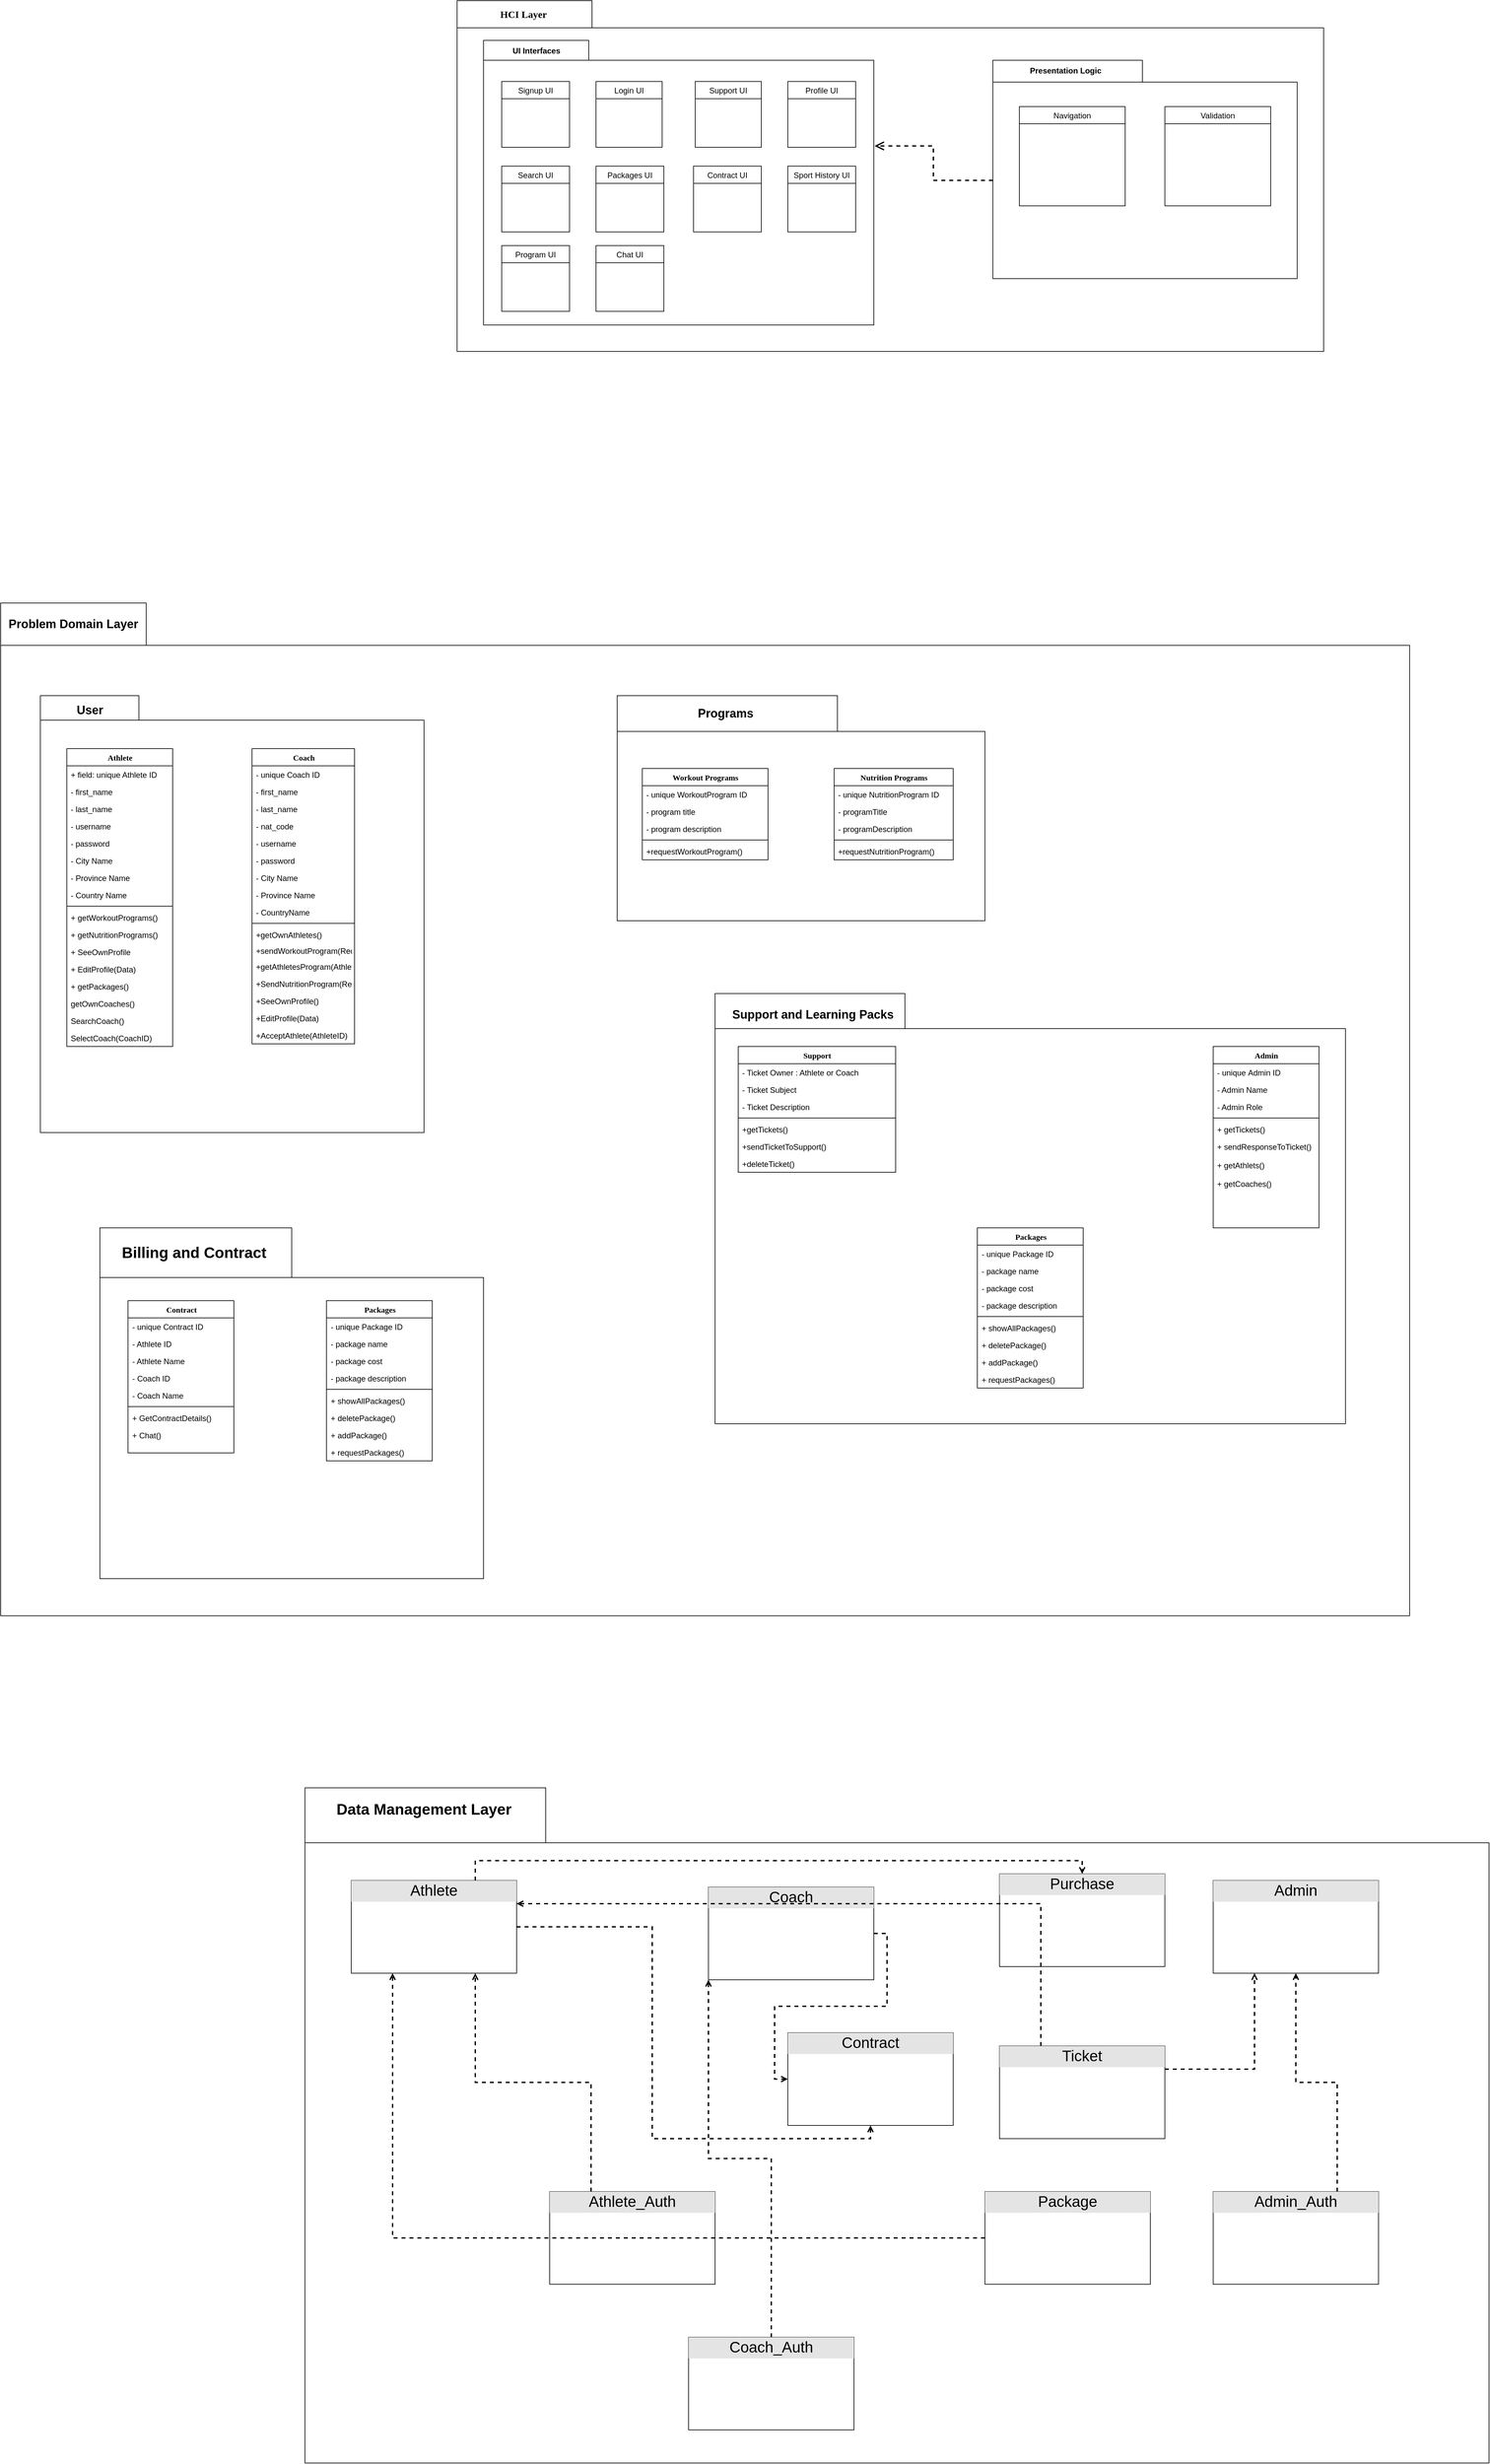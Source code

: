 <mxfile version="12.5.8" type="github">
  <diagram name="Page-1" id="b5b7bab2-c9e2-2cf4-8b2a-24fd1a2a6d21">
    <mxGraphModel dx="2076" dy="2265" grid="1" gridSize="10" guides="1" tooltips="1" connect="1" arrows="1" fold="1" page="1" pageScale="1" pageWidth="827" pageHeight="1169" background="#ffffff" math="0" shadow="0">
      <root>
        <mxCell id="0"/>
        <mxCell id="1" parent="0"/>
        <mxCell id="tYp6Sg9qTfao6b7lQUXx-10" value="" style="group" parent="1" vertex="1" connectable="0">
          <mxGeometry x="760" y="-250" width="590" height="430" as="geometry"/>
        </mxCell>
        <mxCell id="tYp6Sg9qTfao6b7lQUXx-4" value="" style="shape=folder;fontStyle=1;spacingTop=10;tabWidth=159;tabHeight=30;tabPosition=left;html=1;" parent="tYp6Sg9qTfao6b7lQUXx-10" vertex="1">
          <mxGeometry width="590" height="430" as="geometry"/>
        </mxCell>
        <mxCell id="tYp6Sg9qTfao6b7lQUXx-9" value="UI Interfaces" style="text;align=center;fontStyle=1;verticalAlign=middle;spacingLeft=3;spacingRight=3;strokeColor=none;rotatable=0;points=[[0,0.5],[1,0.5]];portConstraint=eastwest;" parent="tYp6Sg9qTfao6b7lQUXx-10" vertex="1">
          <mxGeometry width="160" height="30" as="geometry"/>
        </mxCell>
        <mxCell id="tYp6Sg9qTfao6b7lQUXx-32" value="Signup UI" style="swimlane;fontStyle=0;childLayout=stackLayout;horizontal=1;startSize=26;fillColor=none;horizontalStack=0;resizeParent=1;resizeParentMax=0;resizeLast=0;collapsible=1;marginBottom=0;" parent="tYp6Sg9qTfao6b7lQUXx-10" vertex="1">
          <mxGeometry x="27.44" y="62.121" width="102.56" height="99.394" as="geometry">
            <mxRectangle x="20" y="50" width="90" height="26" as="alternateBounds"/>
          </mxGeometry>
        </mxCell>
        <mxCell id="tYp6Sg9qTfao6b7lQUXx-38" value="Login UI" style="swimlane;fontStyle=0;childLayout=stackLayout;horizontal=1;startSize=26;fillColor=none;horizontalStack=0;resizeParent=1;resizeParentMax=0;resizeLast=0;collapsible=1;marginBottom=0;" parent="tYp6Sg9qTfao6b7lQUXx-10" vertex="1">
          <mxGeometry x="170" y="62.121" width="100" height="99.394" as="geometry">
            <mxRectangle x="20" y="50" width="90" height="26" as="alternateBounds"/>
          </mxGeometry>
        </mxCell>
        <mxCell id="tYp6Sg9qTfao6b7lQUXx-39" value="Profile UI" style="swimlane;fontStyle=0;childLayout=stackLayout;horizontal=1;startSize=26;fillColor=none;horizontalStack=0;resizeParent=1;resizeParentMax=0;resizeLast=0;collapsible=1;marginBottom=0;" parent="tYp6Sg9qTfao6b7lQUXx-10" vertex="1">
          <mxGeometry x="460" y="62.121" width="102.56" height="99.394" as="geometry">
            <mxRectangle x="20" y="50" width="90" height="26" as="alternateBounds"/>
          </mxGeometry>
        </mxCell>
        <mxCell id="tYp6Sg9qTfao6b7lQUXx-40" value="Support UI" style="swimlane;fontStyle=0;childLayout=stackLayout;horizontal=1;startSize=26;fillColor=none;horizontalStack=0;resizeParent=1;resizeParentMax=0;resizeLast=0;collapsible=1;marginBottom=0;" parent="tYp6Sg9qTfao6b7lQUXx-10" vertex="1">
          <mxGeometry x="320" y="62.121" width="100" height="99.394" as="geometry">
            <mxRectangle x="20" y="50" width="90" height="26" as="alternateBounds"/>
          </mxGeometry>
        </mxCell>
        <mxCell id="tYp6Sg9qTfao6b7lQUXx-42" value="Search UI" style="swimlane;fontStyle=0;childLayout=stackLayout;horizontal=1;startSize=26;fillColor=none;horizontalStack=0;resizeParent=1;resizeParentMax=0;resizeLast=0;collapsible=1;marginBottom=0;" parent="tYp6Sg9qTfao6b7lQUXx-10" vertex="1">
          <mxGeometry x="27.44" y="190.002" width="102.56" height="99.394" as="geometry">
            <mxRectangle x="20" y="50" width="90" height="26" as="alternateBounds"/>
          </mxGeometry>
        </mxCell>
        <mxCell id="tYp6Sg9qTfao6b7lQUXx-43" value="Packages UI" style="swimlane;fontStyle=0;childLayout=stackLayout;horizontal=1;startSize=26;fillColor=none;horizontalStack=0;resizeParent=1;resizeParentMax=0;resizeLast=0;collapsible=1;marginBottom=0;" parent="tYp6Sg9qTfao6b7lQUXx-10" vertex="1">
          <mxGeometry x="170" y="190.002" width="102.56" height="99.394" as="geometry">
            <mxRectangle x="20" y="50" width="90" height="26" as="alternateBounds"/>
          </mxGeometry>
        </mxCell>
        <mxCell id="tYp6Sg9qTfao6b7lQUXx-50" value="Contract UI" style="swimlane;fontStyle=0;childLayout=stackLayout;horizontal=1;startSize=26;fillColor=none;horizontalStack=0;resizeParent=1;resizeParentMax=0;resizeLast=0;collapsible=1;marginBottom=0;" parent="tYp6Sg9qTfao6b7lQUXx-10" vertex="1">
          <mxGeometry x="317.44" y="190.002" width="102.56" height="99.394" as="geometry">
            <mxRectangle x="20" y="50" width="90" height="26" as="alternateBounds"/>
          </mxGeometry>
        </mxCell>
        <mxCell id="tYp6Sg9qTfao6b7lQUXx-52" value="Sport History UI" style="swimlane;fontStyle=0;childLayout=stackLayout;horizontal=1;startSize=26;fillColor=none;horizontalStack=0;resizeParent=1;resizeParentMax=0;resizeLast=0;collapsible=1;marginBottom=0;" parent="tYp6Sg9qTfao6b7lQUXx-10" vertex="1">
          <mxGeometry x="460" y="190.002" width="102.56" height="99.394" as="geometry">
            <mxRectangle x="20" y="50" width="90" height="26" as="alternateBounds"/>
          </mxGeometry>
        </mxCell>
        <mxCell id="LJv96EUOWv_tqTswNUqL-1" value="Program UI" style="swimlane;fontStyle=0;childLayout=stackLayout;horizontal=1;startSize=26;fillColor=none;horizontalStack=0;resizeParent=1;resizeParentMax=0;resizeLast=0;collapsible=1;marginBottom=0;" vertex="1" parent="tYp6Sg9qTfao6b7lQUXx-10">
          <mxGeometry x="27.44" y="310.002" width="102.56" height="99.394" as="geometry">
            <mxRectangle x="20" y="50" width="90" height="26" as="alternateBounds"/>
          </mxGeometry>
        </mxCell>
        <mxCell id="LJv96EUOWv_tqTswNUqL-2" value="Chat UI" style="swimlane;fontStyle=0;childLayout=stackLayout;horizontal=1;startSize=26;fillColor=none;horizontalStack=0;resizeParent=1;resizeParentMax=0;resizeLast=0;collapsible=1;marginBottom=0;" vertex="1" parent="tYp6Sg9qTfao6b7lQUXx-10">
          <mxGeometry x="170.0" y="310.002" width="102.56" height="99.394" as="geometry">
            <mxRectangle x="20" y="50" width="90" height="26" as="alternateBounds"/>
          </mxGeometry>
        </mxCell>
        <mxCell id="tYp6Sg9qTfao6b7lQUXx-46" value="" style="group" parent="1" vertex="1" connectable="0">
          <mxGeometry x="1530" y="-220" width="460" height="330" as="geometry"/>
        </mxCell>
        <mxCell id="tYp6Sg9qTfao6b7lQUXx-5" value="" style="shape=folder;fontStyle=1;spacingTop=10;tabWidth=226;tabHeight=33;tabPosition=left;html=1;" parent="tYp6Sg9qTfao6b7lQUXx-46" vertex="1">
          <mxGeometry width="460.0" height="330" as="geometry"/>
        </mxCell>
        <mxCell id="tYp6Sg9qTfao6b7lQUXx-45" value="Presentation Logic" style="text;align=center;fontStyle=1;verticalAlign=middle;spacingLeft=3;spacingRight=3;strokeColor=none;rotatable=0;points=[[0,0.5],[1,0.5]];portConstraint=eastwest;" parent="tYp6Sg9qTfao6b7lQUXx-46" vertex="1">
          <mxGeometry width="220" height="30" as="geometry"/>
        </mxCell>
        <mxCell id="tYp6Sg9qTfao6b7lQUXx-53" value="Navigation" style="swimlane;fontStyle=0;childLayout=stackLayout;horizontal=1;startSize=26;fillColor=none;horizontalStack=0;resizeParent=1;resizeParentMax=0;resizeLast=0;collapsible=1;marginBottom=0;" parent="tYp6Sg9qTfao6b7lQUXx-46" vertex="1">
          <mxGeometry x="40" y="70" width="160" height="150" as="geometry">
            <mxRectangle x="20" y="50" width="90" height="26" as="alternateBounds"/>
          </mxGeometry>
        </mxCell>
        <mxCell id="tYp6Sg9qTfao6b7lQUXx-54" value="Validation" style="swimlane;fontStyle=0;childLayout=stackLayout;horizontal=1;startSize=26;fillColor=none;horizontalStack=0;resizeParent=1;resizeParentMax=0;resizeLast=0;collapsible=1;marginBottom=0;" parent="tYp6Sg9qTfao6b7lQUXx-46" vertex="1">
          <mxGeometry x="260" y="70" width="160" height="150" as="geometry">
            <mxRectangle x="20" y="50" width="90" height="26" as="alternateBounds"/>
          </mxGeometry>
        </mxCell>
        <mxCell id="tYp6Sg9qTfao6b7lQUXx-49" style="edgeStyle=orthogonalEdgeStyle;rounded=0;orthogonalLoop=1;jettySize=auto;html=1;exitX=0;exitY=0;exitDx=0;exitDy=181.5;exitPerimeter=0;entryX=1.002;entryY=0.371;entryDx=0;entryDy=0;entryPerimeter=0;dashed=1;endArrow=open;endFill=0;endSize=10;strokeWidth=2;" parent="1" source="tYp6Sg9qTfao6b7lQUXx-5" target="tYp6Sg9qTfao6b7lQUXx-4" edge="1">
          <mxGeometry relative="1" as="geometry"/>
        </mxCell>
        <mxCell id="tYp6Sg9qTfao6b7lQUXx-55" value="" style="shape=folder;fontStyle=1;spacingTop=10;tabWidth=220;tabHeight=64;tabPosition=left;html=1;rounded=0;shadow=0;comic=0;labelBackgroundColor=none;strokeWidth=1;fillColor=none;fontFamily=Verdana;fontSize=10;align=center;" parent="1" vertex="1">
          <mxGeometry x="30" y="600" width="2130" height="1530" as="geometry"/>
        </mxCell>
        <mxCell id="tYp6Sg9qTfao6b7lQUXx-57" value="Problem Domain Layer" style="text;align=center;fontStyle=1;verticalAlign=middle;spacingLeft=3;spacingRight=3;strokeColor=none;rotatable=0;points=[[0,0.5],[1,0.5]];portConstraint=eastwest;fontSize=18;" parent="1" vertex="1">
          <mxGeometry x="30" y="600" width="220" height="60" as="geometry"/>
        </mxCell>
        <mxCell id="6e0c8c40b5770093-72" value="" style="shape=folder;fontStyle=1;spacingTop=10;tabWidth=204;tabHeight=41;tabPosition=left;html=1;rounded=0;shadow=0;comic=0;labelBackgroundColor=none;strokeWidth=1;fillColor=none;fontFamily=Verdana;fontSize=10;align=center;" parent="1" vertex="1">
          <mxGeometry x="720" y="-310" width="1310" height="530" as="geometry"/>
        </mxCell>
        <mxCell id="6e0c8c40b5770093-73" value="&lt;b&gt;&lt;font style=&quot;font-size: 15px&quot;&gt;HCI Layer&lt;/font&gt;&lt;/b&gt;" style="text;html=1;align=center;verticalAlign=top;spacingTop=-4;fontSize=10;fontFamily=Verdana" parent="1" vertex="1">
          <mxGeometry x="720" y="-300.667" width="200" height="28.0" as="geometry"/>
        </mxCell>
        <mxCell id="LJv96EUOWv_tqTswNUqL-40" value="" style="shape=folder;fontStyle=1;spacingTop=10;tabWidth=149;tabHeight=37;tabPosition=left;html=1;fontSize=18;" vertex="1" parent="1">
          <mxGeometry x="90" y="740" width="580" height="660" as="geometry"/>
        </mxCell>
        <mxCell id="LJv96EUOWv_tqTswNUqL-41" value="User" style="text;align=center;fontStyle=1;verticalAlign=middle;spacingLeft=3;spacingRight=3;strokeColor=none;rotatable=0;points=[[0,0.5],[1,0.5]];portConstraint=eastwest;fontSize=18;" vertex="1" parent="1">
          <mxGeometry x="90" y="740" width="150" height="40" as="geometry"/>
        </mxCell>
        <mxCell id="LJv96EUOWv_tqTswNUqL-42" value="Athlete" style="swimlane;html=1;fontStyle=1;align=center;verticalAlign=top;childLayout=stackLayout;horizontal=1;startSize=26;horizontalStack=0;resizeParent=1;resizeLast=0;collapsible=1;marginBottom=0;swimlaneFillColor=#ffffff;rounded=0;shadow=0;comic=0;labelBackgroundColor=none;strokeWidth=1;fillColor=none;fontFamily=Verdana;fontSize=12" vertex="1" parent="1">
          <mxGeometry x="130" y="820" width="160" height="450" as="geometry"/>
        </mxCell>
        <mxCell id="LJv96EUOWv_tqTswNUqL-43" value="+ field: unique Athlete ID" style="text;html=1;strokeColor=none;fillColor=none;align=left;verticalAlign=top;spacingLeft=4;spacingRight=4;whiteSpace=wrap;overflow=hidden;rotatable=0;points=[[0,0.5],[1,0.5]];portConstraint=eastwest;" vertex="1" parent="LJv96EUOWv_tqTswNUqL-42">
          <mxGeometry y="26" width="160" height="26" as="geometry"/>
        </mxCell>
        <mxCell id="LJv96EUOWv_tqTswNUqL-44" value="- first_name" style="text;html=1;strokeColor=none;fillColor=none;align=left;verticalAlign=top;spacingLeft=4;spacingRight=4;whiteSpace=wrap;overflow=hidden;rotatable=0;points=[[0,0.5],[1,0.5]];portConstraint=eastwest;" vertex="1" parent="LJv96EUOWv_tqTswNUqL-42">
          <mxGeometry y="52" width="160" height="26" as="geometry"/>
        </mxCell>
        <mxCell id="LJv96EUOWv_tqTswNUqL-45" value="- last_name" style="text;html=1;strokeColor=none;fillColor=none;align=left;verticalAlign=top;spacingLeft=4;spacingRight=4;whiteSpace=wrap;overflow=hidden;rotatable=0;points=[[0,0.5],[1,0.5]];portConstraint=eastwest;" vertex="1" parent="LJv96EUOWv_tqTswNUqL-42">
          <mxGeometry y="78" width="160" height="26" as="geometry"/>
        </mxCell>
        <mxCell id="LJv96EUOWv_tqTswNUqL-46" value="- username" style="text;html=1;strokeColor=none;fillColor=none;align=left;verticalAlign=top;spacingLeft=4;spacingRight=4;whiteSpace=wrap;overflow=hidden;rotatable=0;points=[[0,0.5],[1,0.5]];portConstraint=eastwest;" vertex="1" parent="LJv96EUOWv_tqTswNUqL-42">
          <mxGeometry y="104" width="160" height="26" as="geometry"/>
        </mxCell>
        <mxCell id="LJv96EUOWv_tqTswNUqL-47" value="- password" style="text;html=1;strokeColor=none;fillColor=none;align=left;verticalAlign=top;spacingLeft=4;spacingRight=4;whiteSpace=wrap;overflow=hidden;rotatable=0;points=[[0,0.5],[1,0.5]];portConstraint=eastwest;" vertex="1" parent="LJv96EUOWv_tqTswNUqL-42">
          <mxGeometry y="130" width="160" height="26" as="geometry"/>
        </mxCell>
        <mxCell id="LJv96EUOWv_tqTswNUqL-48" value="- City Name" style="text;html=1;strokeColor=none;fillColor=none;align=left;verticalAlign=top;spacingLeft=4;spacingRight=4;whiteSpace=wrap;overflow=hidden;rotatable=0;points=[[0,0.5],[1,0.5]];portConstraint=eastwest;" vertex="1" parent="LJv96EUOWv_tqTswNUqL-42">
          <mxGeometry y="156" width="160" height="26" as="geometry"/>
        </mxCell>
        <mxCell id="LJv96EUOWv_tqTswNUqL-49" value="- Province Name" style="text;html=1;strokeColor=none;fillColor=none;align=left;verticalAlign=top;spacingLeft=4;spacingRight=4;whiteSpace=wrap;overflow=hidden;rotatable=0;points=[[0,0.5],[1,0.5]];portConstraint=eastwest;" vertex="1" parent="LJv96EUOWv_tqTswNUqL-42">
          <mxGeometry y="182" width="160" height="26" as="geometry"/>
        </mxCell>
        <mxCell id="LJv96EUOWv_tqTswNUqL-50" value="- Country Name" style="text;html=1;strokeColor=none;fillColor=none;align=left;verticalAlign=top;spacingLeft=4;spacingRight=4;whiteSpace=wrap;overflow=hidden;rotatable=0;points=[[0,0.5],[1,0.5]];portConstraint=eastwest;" vertex="1" parent="LJv96EUOWv_tqTswNUqL-42">
          <mxGeometry y="208" width="160" height="26" as="geometry"/>
        </mxCell>
        <mxCell id="LJv96EUOWv_tqTswNUqL-51" value="" style="line;html=1;strokeWidth=1;fillColor=none;align=left;verticalAlign=middle;spacingTop=-1;spacingLeft=3;spacingRight=3;rotatable=0;labelPosition=right;points=[];portConstraint=eastwest;" vertex="1" parent="LJv96EUOWv_tqTswNUqL-42">
          <mxGeometry y="234" width="160" height="8" as="geometry"/>
        </mxCell>
        <mxCell id="LJv96EUOWv_tqTswNUqL-52" value="+ getWorkoutPrograms()" style="text;html=1;strokeColor=none;fillColor=none;align=left;verticalAlign=top;spacingLeft=4;spacingRight=4;whiteSpace=wrap;overflow=hidden;rotatable=0;points=[[0,0.5],[1,0.5]];portConstraint=eastwest;" vertex="1" parent="LJv96EUOWv_tqTswNUqL-42">
          <mxGeometry y="242" width="160" height="26" as="geometry"/>
        </mxCell>
        <mxCell id="LJv96EUOWv_tqTswNUqL-53" value="+ getNutritionPrograms()" style="text;html=1;strokeColor=none;fillColor=none;align=left;verticalAlign=top;spacingLeft=4;spacingRight=4;whiteSpace=wrap;overflow=hidden;rotatable=0;points=[[0,0.5],[1,0.5]];portConstraint=eastwest;" vertex="1" parent="LJv96EUOWv_tqTswNUqL-42">
          <mxGeometry y="268" width="160" height="26" as="geometry"/>
        </mxCell>
        <mxCell id="LJv96EUOWv_tqTswNUqL-54" value="+ SeeOwnProfile" style="text;html=1;strokeColor=none;fillColor=none;align=left;verticalAlign=top;spacingLeft=4;spacingRight=4;whiteSpace=wrap;overflow=hidden;rotatable=0;points=[[0,0.5],[1,0.5]];portConstraint=eastwest;" vertex="1" parent="LJv96EUOWv_tqTswNUqL-42">
          <mxGeometry y="294" width="160" height="26" as="geometry"/>
        </mxCell>
        <mxCell id="LJv96EUOWv_tqTswNUqL-55" value="+ EditProfile(Data)" style="text;html=1;strokeColor=none;fillColor=none;align=left;verticalAlign=top;spacingLeft=4;spacingRight=4;whiteSpace=wrap;overflow=hidden;rotatable=0;points=[[0,0.5],[1,0.5]];portConstraint=eastwest;" vertex="1" parent="LJv96EUOWv_tqTswNUqL-42">
          <mxGeometry y="320" width="160" height="26" as="geometry"/>
        </mxCell>
        <mxCell id="LJv96EUOWv_tqTswNUqL-56" value="+ getPackages()" style="text;html=1;strokeColor=none;fillColor=none;align=left;verticalAlign=top;spacingLeft=4;spacingRight=4;whiteSpace=wrap;overflow=hidden;rotatable=0;points=[[0,0.5],[1,0.5]];portConstraint=eastwest;" vertex="1" parent="LJv96EUOWv_tqTswNUqL-42">
          <mxGeometry y="346" width="160" height="26" as="geometry"/>
        </mxCell>
        <mxCell id="LJv96EUOWv_tqTswNUqL-57" value="getOwnCoaches()" style="text;html=1;strokeColor=none;fillColor=none;align=left;verticalAlign=top;spacingLeft=4;spacingRight=4;whiteSpace=wrap;overflow=hidden;rotatable=0;points=[[0,0.5],[1,0.5]];portConstraint=eastwest;" vertex="1" parent="LJv96EUOWv_tqTswNUqL-42">
          <mxGeometry y="372" width="160" height="26" as="geometry"/>
        </mxCell>
        <mxCell id="LJv96EUOWv_tqTswNUqL-58" value="SearchCoach()" style="text;html=1;strokeColor=none;fillColor=none;align=left;verticalAlign=top;spacingLeft=4;spacingRight=4;whiteSpace=wrap;overflow=hidden;rotatable=0;points=[[0,0.5],[1,0.5]];portConstraint=eastwest;" vertex="1" parent="LJv96EUOWv_tqTswNUqL-42">
          <mxGeometry y="398" width="160" height="26" as="geometry"/>
        </mxCell>
        <mxCell id="LJv96EUOWv_tqTswNUqL-59" value="SelectCoach(CoachID)" style="text;html=1;strokeColor=none;fillColor=none;align=left;verticalAlign=top;spacingLeft=4;spacingRight=4;whiteSpace=wrap;overflow=hidden;rotatable=0;points=[[0,0.5],[1,0.5]];portConstraint=eastwest;" vertex="1" parent="LJv96EUOWv_tqTswNUqL-42">
          <mxGeometry y="424" width="160" height="26" as="geometry"/>
        </mxCell>
        <mxCell id="LJv96EUOWv_tqTswNUqL-60" value="Coach" style="swimlane;html=1;fontStyle=1;align=center;verticalAlign=top;childLayout=stackLayout;horizontal=1;startSize=26;horizontalStack=0;resizeParent=1;resizeLast=0;collapsible=1;marginBottom=0;swimlaneFillColor=#ffffff;rounded=0;shadow=0;comic=0;labelBackgroundColor=none;strokeWidth=1;fillColor=none;fontFamily=Verdana;fontSize=12" vertex="1" parent="1">
          <mxGeometry x="410" y="820" width="155" height="446" as="geometry"/>
        </mxCell>
        <mxCell id="LJv96EUOWv_tqTswNUqL-61" value="- unique Coach ID" style="text;html=1;strokeColor=none;fillColor=none;align=left;verticalAlign=top;spacingLeft=4;spacingRight=4;whiteSpace=wrap;overflow=hidden;rotatable=0;points=[[0,0.5],[1,0.5]];portConstraint=eastwest;" vertex="1" parent="LJv96EUOWv_tqTswNUqL-60">
          <mxGeometry y="26" width="155" height="26" as="geometry"/>
        </mxCell>
        <mxCell id="LJv96EUOWv_tqTswNUqL-62" value="- first_name" style="text;html=1;strokeColor=none;fillColor=none;align=left;verticalAlign=top;spacingLeft=4;spacingRight=4;whiteSpace=wrap;overflow=hidden;rotatable=0;points=[[0,0.5],[1,0.5]];portConstraint=eastwest;" vertex="1" parent="LJv96EUOWv_tqTswNUqL-60">
          <mxGeometry y="52" width="155" height="26" as="geometry"/>
        </mxCell>
        <mxCell id="LJv96EUOWv_tqTswNUqL-63" value="- last_name" style="text;html=1;strokeColor=none;fillColor=none;align=left;verticalAlign=top;spacingLeft=4;spacingRight=4;whiteSpace=wrap;overflow=hidden;rotatable=0;points=[[0,0.5],[1,0.5]];portConstraint=eastwest;" vertex="1" parent="LJv96EUOWv_tqTswNUqL-60">
          <mxGeometry y="78" width="155" height="26" as="geometry"/>
        </mxCell>
        <mxCell id="LJv96EUOWv_tqTswNUqL-64" value="- nat_code" style="text;html=1;strokeColor=none;fillColor=none;align=left;verticalAlign=top;spacingLeft=4;spacingRight=4;whiteSpace=wrap;overflow=hidden;rotatable=0;points=[[0,0.5],[1,0.5]];portConstraint=eastwest;" vertex="1" parent="LJv96EUOWv_tqTswNUqL-60">
          <mxGeometry y="104" width="155" height="26" as="geometry"/>
        </mxCell>
        <mxCell id="LJv96EUOWv_tqTswNUqL-65" value="- username" style="text;html=1;strokeColor=none;fillColor=none;align=left;verticalAlign=top;spacingLeft=4;spacingRight=4;whiteSpace=wrap;overflow=hidden;rotatable=0;points=[[0,0.5],[1,0.5]];portConstraint=eastwest;" vertex="1" parent="LJv96EUOWv_tqTswNUqL-60">
          <mxGeometry y="130" width="155" height="26" as="geometry"/>
        </mxCell>
        <mxCell id="LJv96EUOWv_tqTswNUqL-66" value="- password" style="text;html=1;strokeColor=none;fillColor=none;align=left;verticalAlign=top;spacingLeft=4;spacingRight=4;whiteSpace=wrap;overflow=hidden;rotatable=0;points=[[0,0.5],[1,0.5]];portConstraint=eastwest;" vertex="1" parent="LJv96EUOWv_tqTswNUqL-60">
          <mxGeometry y="156" width="155" height="26" as="geometry"/>
        </mxCell>
        <mxCell id="LJv96EUOWv_tqTswNUqL-67" value="- City Name" style="text;html=1;strokeColor=none;fillColor=none;align=left;verticalAlign=top;spacingLeft=4;spacingRight=4;whiteSpace=wrap;overflow=hidden;rotatable=0;points=[[0,0.5],[1,0.5]];portConstraint=eastwest;" vertex="1" parent="LJv96EUOWv_tqTswNUqL-60">
          <mxGeometry y="182" width="155" height="26" as="geometry"/>
        </mxCell>
        <mxCell id="LJv96EUOWv_tqTswNUqL-68" value="- Province Name" style="text;html=1;strokeColor=none;fillColor=none;align=left;verticalAlign=top;spacingLeft=4;spacingRight=4;whiteSpace=wrap;overflow=hidden;rotatable=0;points=[[0,0.5],[1,0.5]];portConstraint=eastwest;" vertex="1" parent="LJv96EUOWv_tqTswNUqL-60">
          <mxGeometry y="208" width="155" height="26" as="geometry"/>
        </mxCell>
        <mxCell id="LJv96EUOWv_tqTswNUqL-69" value="- CountryName" style="text;html=1;strokeColor=none;fillColor=none;align=left;verticalAlign=top;spacingLeft=4;spacingRight=4;whiteSpace=wrap;overflow=hidden;rotatable=0;points=[[0,0.5],[1,0.5]];portConstraint=eastwest;" vertex="1" parent="LJv96EUOWv_tqTswNUqL-60">
          <mxGeometry y="234" width="155" height="26" as="geometry"/>
        </mxCell>
        <mxCell id="LJv96EUOWv_tqTswNUqL-70" value="" style="line;html=1;strokeWidth=1;fillColor=none;align=left;verticalAlign=middle;spacingTop=-1;spacingLeft=3;spacingRight=3;rotatable=0;labelPosition=right;points=[];portConstraint=eastwest;" vertex="1" parent="LJv96EUOWv_tqTswNUqL-60">
          <mxGeometry y="260" width="155" height="8" as="geometry"/>
        </mxCell>
        <mxCell id="LJv96EUOWv_tqTswNUqL-71" value="+getOwnAthletes()" style="text;html=1;strokeColor=none;fillColor=none;align=left;verticalAlign=top;spacingLeft=4;spacingRight=4;whiteSpace=wrap;overflow=hidden;rotatable=0;points=[[0,0.5],[1,0.5]];portConstraint=eastwest;" vertex="1" parent="LJv96EUOWv_tqTswNUqL-60">
          <mxGeometry y="268" width="155" height="24" as="geometry"/>
        </mxCell>
        <mxCell id="LJv96EUOWv_tqTswNUqL-72" value="+sendWorkoutProgram(RequestID)" style="text;html=1;strokeColor=none;fillColor=none;align=left;verticalAlign=top;spacingLeft=4;spacingRight=4;whiteSpace=wrap;overflow=hidden;rotatable=0;points=[[0,0.5],[1,0.5]];portConstraint=eastwest;" vertex="1" parent="LJv96EUOWv_tqTswNUqL-60">
          <mxGeometry y="292" width="155" height="24" as="geometry"/>
        </mxCell>
        <mxCell id="LJv96EUOWv_tqTswNUqL-73" value="+getAthletesProgram(AthleteID)" style="text;html=1;strokeColor=none;fillColor=none;align=left;verticalAlign=top;spacingLeft=4;spacingRight=4;whiteSpace=wrap;overflow=hidden;rotatable=0;points=[[0,0.5],[1,0.5]];portConstraint=eastwest;" vertex="1" parent="LJv96EUOWv_tqTswNUqL-60">
          <mxGeometry y="316" width="155" height="26" as="geometry"/>
        </mxCell>
        <mxCell id="LJv96EUOWv_tqTswNUqL-74" value="+SendNutritionProgram(RequestID)" style="text;html=1;strokeColor=none;fillColor=none;align=left;verticalAlign=top;spacingLeft=4;spacingRight=4;whiteSpace=wrap;overflow=hidden;rotatable=0;points=[[0,0.5],[1,0.5]];portConstraint=eastwest;" vertex="1" parent="LJv96EUOWv_tqTswNUqL-60">
          <mxGeometry y="342" width="155" height="26" as="geometry"/>
        </mxCell>
        <mxCell id="LJv96EUOWv_tqTswNUqL-75" value="+SeeOwnProfile()" style="text;html=1;strokeColor=none;fillColor=none;align=left;verticalAlign=top;spacingLeft=4;spacingRight=4;whiteSpace=wrap;overflow=hidden;rotatable=0;points=[[0,0.5],[1,0.5]];portConstraint=eastwest;" vertex="1" parent="LJv96EUOWv_tqTswNUqL-60">
          <mxGeometry y="368" width="155" height="26" as="geometry"/>
        </mxCell>
        <mxCell id="LJv96EUOWv_tqTswNUqL-76" value="+EditProfile(Data)" style="text;html=1;strokeColor=none;fillColor=none;align=left;verticalAlign=top;spacingLeft=4;spacingRight=4;whiteSpace=wrap;overflow=hidden;rotatable=0;points=[[0,0.5],[1,0.5]];portConstraint=eastwest;" vertex="1" parent="LJv96EUOWv_tqTswNUqL-60">
          <mxGeometry y="394" width="155" height="26" as="geometry"/>
        </mxCell>
        <mxCell id="LJv96EUOWv_tqTswNUqL-77" value="+AcceptAthlete(AthleteID)" style="text;html=1;strokeColor=none;fillColor=none;align=left;verticalAlign=top;spacingLeft=4;spacingRight=4;whiteSpace=wrap;overflow=hidden;rotatable=0;points=[[0,0.5],[1,0.5]];portConstraint=eastwest;" vertex="1" parent="LJv96EUOWv_tqTswNUqL-60">
          <mxGeometry y="420" width="155" height="26" as="geometry"/>
        </mxCell>
        <mxCell id="LJv96EUOWv_tqTswNUqL-78" value="" style="shape=folder;fontStyle=1;spacingTop=10;tabWidth=333;tabHeight=54;tabPosition=left;html=1;fontSize=18;" vertex="1" parent="1">
          <mxGeometry x="962" y="740" width="556" height="340" as="geometry"/>
        </mxCell>
        <mxCell id="LJv96EUOWv_tqTswNUqL-79" value="Programs" style="text;align=center;fontStyle=1;verticalAlign=middle;spacingLeft=3;spacingRight=3;strokeColor=none;rotatable=0;points=[[0,0.5],[1,0.5]];portConstraint=eastwest;fontSize=18;" vertex="1" parent="1">
          <mxGeometry x="962" y="740" width="328" height="50" as="geometry"/>
        </mxCell>
        <mxCell id="LJv96EUOWv_tqTswNUqL-80" value="Workout Programs" style="swimlane;html=1;fontStyle=1;align=center;verticalAlign=top;childLayout=stackLayout;horizontal=1;startSize=26;horizontalStack=0;resizeParent=1;resizeLast=0;collapsible=1;marginBottom=0;swimlaneFillColor=#ffffff;rounded=0;shadow=0;comic=0;labelBackgroundColor=none;strokeWidth=1;fillColor=none;fontFamily=Verdana;fontSize=12" vertex="1" parent="1">
          <mxGeometry x="1000" y="850" width="190" height="138" as="geometry"/>
        </mxCell>
        <mxCell id="LJv96EUOWv_tqTswNUqL-81" value="- unique&amp;nbsp;WorkoutProgram ID" style="text;html=1;strokeColor=none;fillColor=none;align=left;verticalAlign=top;spacingLeft=4;spacingRight=4;whiteSpace=wrap;overflow=hidden;rotatable=0;points=[[0,0.5],[1,0.5]];portConstraint=eastwest;" vertex="1" parent="LJv96EUOWv_tqTswNUqL-80">
          <mxGeometry y="26" width="190" height="26" as="geometry"/>
        </mxCell>
        <mxCell id="LJv96EUOWv_tqTswNUqL-82" value="- program title" style="text;html=1;strokeColor=none;fillColor=none;align=left;verticalAlign=top;spacingLeft=4;spacingRight=4;whiteSpace=wrap;overflow=hidden;rotatable=0;points=[[0,0.5],[1,0.5]];portConstraint=eastwest;" vertex="1" parent="LJv96EUOWv_tqTswNUqL-80">
          <mxGeometry y="52" width="190" height="26" as="geometry"/>
        </mxCell>
        <mxCell id="LJv96EUOWv_tqTswNUqL-83" value="- program description" style="text;html=1;strokeColor=none;fillColor=none;align=left;verticalAlign=top;spacingLeft=4;spacingRight=4;whiteSpace=wrap;overflow=hidden;rotatable=0;points=[[0,0.5],[1,0.5]];portConstraint=eastwest;" vertex="1" parent="LJv96EUOWv_tqTswNUqL-80">
          <mxGeometry y="78" width="190" height="26" as="geometry"/>
        </mxCell>
        <mxCell id="LJv96EUOWv_tqTswNUqL-84" value="" style="line;html=1;strokeWidth=1;fillColor=none;align=left;verticalAlign=middle;spacingTop=-1;spacingLeft=3;spacingRight=3;rotatable=0;labelPosition=right;points=[];portConstraint=eastwest;" vertex="1" parent="LJv96EUOWv_tqTswNUqL-80">
          <mxGeometry y="104" width="190" height="8" as="geometry"/>
        </mxCell>
        <mxCell id="LJv96EUOWv_tqTswNUqL-85" value="+requestWorkoutProgram()" style="text;html=1;strokeColor=none;fillColor=none;align=left;verticalAlign=top;spacingLeft=4;spacingRight=4;whiteSpace=wrap;overflow=hidden;rotatable=0;points=[[0,0.5],[1,0.5]];portConstraint=eastwest;" vertex="1" parent="LJv96EUOWv_tqTswNUqL-80">
          <mxGeometry y="112" width="190" height="26" as="geometry"/>
        </mxCell>
        <mxCell id="LJv96EUOWv_tqTswNUqL-86" value="Nutrition Programs" style="swimlane;html=1;fontStyle=1;align=center;verticalAlign=top;childLayout=stackLayout;horizontal=1;startSize=26;horizontalStack=0;resizeParent=1;resizeLast=0;collapsible=1;marginBottom=0;swimlaneFillColor=#ffffff;rounded=0;shadow=0;comic=0;labelBackgroundColor=none;strokeWidth=1;fillColor=none;fontFamily=Verdana;fontSize=12" vertex="1" parent="1">
          <mxGeometry x="1290" y="850" width="180" height="138" as="geometry"/>
        </mxCell>
        <mxCell id="LJv96EUOWv_tqTswNUqL-87" value="- unique NutritionProgram ID" style="text;html=1;strokeColor=none;fillColor=none;align=left;verticalAlign=top;spacingLeft=4;spacingRight=4;whiteSpace=wrap;overflow=hidden;rotatable=0;points=[[0,0.5],[1,0.5]];portConstraint=eastwest;" vertex="1" parent="LJv96EUOWv_tqTswNUqL-86">
          <mxGeometry y="26" width="180" height="26" as="geometry"/>
        </mxCell>
        <mxCell id="LJv96EUOWv_tqTswNUqL-88" value="- programTitle" style="text;html=1;strokeColor=none;fillColor=none;align=left;verticalAlign=top;spacingLeft=4;spacingRight=4;whiteSpace=wrap;overflow=hidden;rotatable=0;points=[[0,0.5],[1,0.5]];portConstraint=eastwest;" vertex="1" parent="LJv96EUOWv_tqTswNUqL-86">
          <mxGeometry y="52" width="180" height="26" as="geometry"/>
        </mxCell>
        <mxCell id="LJv96EUOWv_tqTswNUqL-89" value="- programDescription" style="text;html=1;strokeColor=none;fillColor=none;align=left;verticalAlign=top;spacingLeft=4;spacingRight=4;whiteSpace=wrap;overflow=hidden;rotatable=0;points=[[0,0.5],[1,0.5]];portConstraint=eastwest;" vertex="1" parent="LJv96EUOWv_tqTswNUqL-86">
          <mxGeometry y="78" width="180" height="26" as="geometry"/>
        </mxCell>
        <mxCell id="LJv96EUOWv_tqTswNUqL-90" value="" style="line;html=1;strokeWidth=1;fillColor=none;align=left;verticalAlign=middle;spacingTop=-1;spacingLeft=3;spacingRight=3;rotatable=0;labelPosition=right;points=[];portConstraint=eastwest;" vertex="1" parent="LJv96EUOWv_tqTswNUqL-86">
          <mxGeometry y="104" width="180" height="8" as="geometry"/>
        </mxCell>
        <mxCell id="LJv96EUOWv_tqTswNUqL-91" value="+requestNutritionProgram()" style="text;html=1;strokeColor=none;fillColor=none;align=left;verticalAlign=top;spacingLeft=4;spacingRight=4;whiteSpace=wrap;overflow=hidden;rotatable=0;points=[[0,0.5],[1,0.5]];portConstraint=eastwest;" vertex="1" parent="LJv96EUOWv_tqTswNUqL-86">
          <mxGeometry y="112" width="180" height="26" as="geometry"/>
        </mxCell>
        <mxCell id="LJv96EUOWv_tqTswNUqL-92" value="" style="shape=folder;fontStyle=1;spacingTop=10;tabWidth=287;tabHeight=53;tabPosition=left;html=1;fontSize=18;" vertex="1" parent="1">
          <mxGeometry x="1110" y="1190" width="953" height="650" as="geometry"/>
        </mxCell>
        <mxCell id="LJv96EUOWv_tqTswNUqL-93" value="Support and Learning Packs" style="text;align=center;fontStyle=1;verticalAlign=middle;spacingLeft=3;spacingRight=3;strokeColor=none;rotatable=0;points=[[0,0.5],[1,0.5]];portConstraint=eastwest;fontSize=18;" vertex="1" parent="1">
          <mxGeometry x="1133" y="1200" width="250" height="40" as="geometry"/>
        </mxCell>
        <mxCell id="LJv96EUOWv_tqTswNUqL-94" value="Support" style="swimlane;html=1;fontStyle=1;align=center;verticalAlign=top;childLayout=stackLayout;horizontal=1;startSize=26;horizontalStack=0;resizeParent=1;resizeLast=0;collapsible=1;marginBottom=0;swimlaneFillColor=#ffffff;rounded=0;shadow=0;comic=0;labelBackgroundColor=none;strokeWidth=1;fillColor=none;fontFamily=Verdana;fontSize=12" vertex="1" parent="1">
          <mxGeometry x="1145" y="1270" width="238" height="190" as="geometry"/>
        </mxCell>
        <mxCell id="LJv96EUOWv_tqTswNUqL-95" value="- Ticket Owner : Athlete or Coach" style="text;html=1;strokeColor=none;fillColor=none;align=left;verticalAlign=top;spacingLeft=4;spacingRight=4;whiteSpace=wrap;overflow=hidden;rotatable=0;points=[[0,0.5],[1,0.5]];portConstraint=eastwest;" vertex="1" parent="LJv96EUOWv_tqTswNUqL-94">
          <mxGeometry y="26" width="238" height="26" as="geometry"/>
        </mxCell>
        <mxCell id="LJv96EUOWv_tqTswNUqL-96" value="- Ticket Subject" style="text;html=1;strokeColor=none;fillColor=none;align=left;verticalAlign=top;spacingLeft=4;spacingRight=4;whiteSpace=wrap;overflow=hidden;rotatable=0;points=[[0,0.5],[1,0.5]];portConstraint=eastwest;" vertex="1" parent="LJv96EUOWv_tqTswNUqL-94">
          <mxGeometry y="52" width="238" height="26" as="geometry"/>
        </mxCell>
        <mxCell id="LJv96EUOWv_tqTswNUqL-97" value="- Ticket Description" style="text;html=1;strokeColor=none;fillColor=none;align=left;verticalAlign=top;spacingLeft=4;spacingRight=4;whiteSpace=wrap;overflow=hidden;rotatable=0;points=[[0,0.5],[1,0.5]];portConstraint=eastwest;" vertex="1" parent="LJv96EUOWv_tqTswNUqL-94">
          <mxGeometry y="78" width="238" height="26" as="geometry"/>
        </mxCell>
        <mxCell id="LJv96EUOWv_tqTswNUqL-98" value="" style="line;html=1;strokeWidth=1;fillColor=none;align=left;verticalAlign=middle;spacingTop=-1;spacingLeft=3;spacingRight=3;rotatable=0;labelPosition=right;points=[];portConstraint=eastwest;" vertex="1" parent="LJv96EUOWv_tqTswNUqL-94">
          <mxGeometry y="104" width="238" height="8" as="geometry"/>
        </mxCell>
        <mxCell id="LJv96EUOWv_tqTswNUqL-99" value="+getTickets()" style="text;html=1;strokeColor=none;fillColor=none;align=left;verticalAlign=top;spacingLeft=4;spacingRight=4;whiteSpace=wrap;overflow=hidden;rotatable=0;points=[[0,0.5],[1,0.5]];portConstraint=eastwest;" vertex="1" parent="LJv96EUOWv_tqTswNUqL-94">
          <mxGeometry y="112" width="238" height="26" as="geometry"/>
        </mxCell>
        <mxCell id="LJv96EUOWv_tqTswNUqL-100" value="+sendTicketToSupport()" style="text;html=1;strokeColor=none;fillColor=none;align=left;verticalAlign=top;spacingLeft=4;spacingRight=4;whiteSpace=wrap;overflow=hidden;rotatable=0;points=[[0,0.5],[1,0.5]];portConstraint=eastwest;" vertex="1" parent="LJv96EUOWv_tqTswNUqL-94">
          <mxGeometry y="138" width="238" height="26" as="geometry"/>
        </mxCell>
        <mxCell id="LJv96EUOWv_tqTswNUqL-101" value="+deleteTicket()" style="text;html=1;strokeColor=none;fillColor=none;align=left;verticalAlign=top;spacingLeft=4;spacingRight=4;whiteSpace=wrap;overflow=hidden;rotatable=0;points=[[0,0.5],[1,0.5]];portConstraint=eastwest;" vertex="1" parent="LJv96EUOWv_tqTswNUqL-94">
          <mxGeometry y="164" width="238" height="26" as="geometry"/>
        </mxCell>
        <mxCell id="LJv96EUOWv_tqTswNUqL-102" value="Admin" style="swimlane;html=1;fontStyle=1;align=center;verticalAlign=top;childLayout=stackLayout;horizontal=1;startSize=26;horizontalStack=0;resizeParent=1;resizeLast=0;collapsible=1;marginBottom=0;swimlaneFillColor=#ffffff;rounded=0;shadow=0;comic=0;labelBackgroundColor=none;strokeWidth=1;fillColor=none;fontFamily=Verdana;fontSize=12" vertex="1" parent="1">
          <mxGeometry x="1863" y="1270" width="160" height="274" as="geometry"/>
        </mxCell>
        <mxCell id="LJv96EUOWv_tqTswNUqL-103" value="- unique&amp;nbsp;Admin ID" style="text;html=1;strokeColor=none;fillColor=none;align=left;verticalAlign=top;spacingLeft=4;spacingRight=4;whiteSpace=wrap;overflow=hidden;rotatable=0;points=[[0,0.5],[1,0.5]];portConstraint=eastwest;" vertex="1" parent="LJv96EUOWv_tqTswNUqL-102">
          <mxGeometry y="26" width="160" height="26" as="geometry"/>
        </mxCell>
        <mxCell id="LJv96EUOWv_tqTswNUqL-104" value="- Admin Name" style="text;html=1;strokeColor=none;fillColor=none;align=left;verticalAlign=top;spacingLeft=4;spacingRight=4;whiteSpace=wrap;overflow=hidden;rotatable=0;points=[[0,0.5],[1,0.5]];portConstraint=eastwest;" vertex="1" parent="LJv96EUOWv_tqTswNUqL-102">
          <mxGeometry y="52" width="160" height="26" as="geometry"/>
        </mxCell>
        <mxCell id="LJv96EUOWv_tqTswNUqL-105" value="- Admin Role" style="text;html=1;strokeColor=none;fillColor=none;align=left;verticalAlign=top;spacingLeft=4;spacingRight=4;whiteSpace=wrap;overflow=hidden;rotatable=0;points=[[0,0.5],[1,0.5]];portConstraint=eastwest;" vertex="1" parent="LJv96EUOWv_tqTswNUqL-102">
          <mxGeometry y="78" width="160" height="26" as="geometry"/>
        </mxCell>
        <mxCell id="LJv96EUOWv_tqTswNUqL-106" value="" style="line;html=1;strokeWidth=1;fillColor=none;align=left;verticalAlign=middle;spacingTop=-1;spacingLeft=3;spacingRight=3;rotatable=0;labelPosition=right;points=[];portConstraint=eastwest;" vertex="1" parent="LJv96EUOWv_tqTswNUqL-102">
          <mxGeometry y="104" width="160" height="8" as="geometry"/>
        </mxCell>
        <mxCell id="LJv96EUOWv_tqTswNUqL-107" value="+ getTickets()" style="text;html=1;strokeColor=none;fillColor=none;align=left;verticalAlign=top;spacingLeft=4;spacingRight=4;whiteSpace=wrap;overflow=hidden;rotatable=0;points=[[0,0.5],[1,0.5]];portConstraint=eastwest;" vertex="1" parent="LJv96EUOWv_tqTswNUqL-102">
          <mxGeometry y="112" width="160" height="26" as="geometry"/>
        </mxCell>
        <mxCell id="LJv96EUOWv_tqTswNUqL-108" value="+ sendResponseToTicket()" style="text;html=1;strokeColor=none;fillColor=none;align=left;verticalAlign=top;spacingLeft=4;spacingRight=4;whiteSpace=wrap;overflow=hidden;rotatable=0;points=[[0,0.5],[1,0.5]];portConstraint=eastwest;" vertex="1" parent="LJv96EUOWv_tqTswNUqL-102">
          <mxGeometry y="138" width="160" height="28" as="geometry"/>
        </mxCell>
        <mxCell id="LJv96EUOWv_tqTswNUqL-109" value="+ getAthlets()" style="text;html=1;strokeColor=none;fillColor=none;align=left;verticalAlign=top;spacingLeft=4;spacingRight=4;whiteSpace=wrap;overflow=hidden;rotatable=0;points=[[0,0.5],[1,0.5]];portConstraint=eastwest;" vertex="1" parent="LJv96EUOWv_tqTswNUqL-102">
          <mxGeometry y="166" width="160" height="28" as="geometry"/>
        </mxCell>
        <mxCell id="LJv96EUOWv_tqTswNUqL-110" value="+ getCoaches()" style="text;html=1;strokeColor=none;fillColor=none;align=left;verticalAlign=top;spacingLeft=4;spacingRight=4;whiteSpace=wrap;overflow=hidden;rotatable=0;points=[[0,0.5],[1,0.5]];portConstraint=eastwest;" vertex="1" parent="LJv96EUOWv_tqTswNUqL-102">
          <mxGeometry y="194" width="160" height="28" as="geometry"/>
        </mxCell>
        <mxCell id="LJv96EUOWv_tqTswNUqL-111" value="Packages" style="swimlane;html=1;fontStyle=1;align=center;verticalAlign=top;childLayout=stackLayout;horizontal=1;startSize=26;horizontalStack=0;resizeParent=1;resizeLast=0;collapsible=1;marginBottom=0;swimlaneFillColor=#ffffff;rounded=0;shadow=0;comic=0;labelBackgroundColor=none;strokeWidth=1;fillColor=none;fontFamily=Verdana;fontSize=12" vertex="1" parent="1">
          <mxGeometry x="1506.5" y="1544" width="160" height="242" as="geometry"/>
        </mxCell>
        <mxCell id="LJv96EUOWv_tqTswNUqL-112" value="- unique Package ID" style="text;html=1;strokeColor=none;fillColor=none;align=left;verticalAlign=top;spacingLeft=4;spacingRight=4;whiteSpace=wrap;overflow=hidden;rotatable=0;points=[[0,0.5],[1,0.5]];portConstraint=eastwest;" vertex="1" parent="LJv96EUOWv_tqTswNUqL-111">
          <mxGeometry y="26" width="160" height="26" as="geometry"/>
        </mxCell>
        <mxCell id="LJv96EUOWv_tqTswNUqL-113" value="- package name" style="text;html=1;strokeColor=none;fillColor=none;align=left;verticalAlign=top;spacingLeft=4;spacingRight=4;whiteSpace=wrap;overflow=hidden;rotatable=0;points=[[0,0.5],[1,0.5]];portConstraint=eastwest;" vertex="1" parent="LJv96EUOWv_tqTswNUqL-111">
          <mxGeometry y="52" width="160" height="26" as="geometry"/>
        </mxCell>
        <mxCell id="LJv96EUOWv_tqTswNUqL-114" value="- package cost" style="text;html=1;strokeColor=none;fillColor=none;align=left;verticalAlign=top;spacingLeft=4;spacingRight=4;whiteSpace=wrap;overflow=hidden;rotatable=0;points=[[0,0.5],[1,0.5]];portConstraint=eastwest;" vertex="1" parent="LJv96EUOWv_tqTswNUqL-111">
          <mxGeometry y="78" width="160" height="26" as="geometry"/>
        </mxCell>
        <mxCell id="LJv96EUOWv_tqTswNUqL-115" value="- package description" style="text;html=1;strokeColor=none;fillColor=none;align=left;verticalAlign=top;spacingLeft=4;spacingRight=4;whiteSpace=wrap;overflow=hidden;rotatable=0;points=[[0,0.5],[1,0.5]];portConstraint=eastwest;" vertex="1" parent="LJv96EUOWv_tqTswNUqL-111">
          <mxGeometry y="104" width="160" height="26" as="geometry"/>
        </mxCell>
        <mxCell id="LJv96EUOWv_tqTswNUqL-116" value="" style="line;html=1;strokeWidth=1;fillColor=none;align=left;verticalAlign=middle;spacingTop=-1;spacingLeft=3;spacingRight=3;rotatable=0;labelPosition=right;points=[];portConstraint=eastwest;" vertex="1" parent="LJv96EUOWv_tqTswNUqL-111">
          <mxGeometry y="130" width="160" height="8" as="geometry"/>
        </mxCell>
        <mxCell id="LJv96EUOWv_tqTswNUqL-117" value="+ showAllPackages()" style="text;html=1;strokeColor=none;fillColor=none;align=left;verticalAlign=top;spacingLeft=4;spacingRight=4;whiteSpace=wrap;overflow=hidden;rotatable=0;points=[[0,0.5],[1,0.5]];portConstraint=eastwest;" vertex="1" parent="LJv96EUOWv_tqTswNUqL-111">
          <mxGeometry y="138" width="160" height="26" as="geometry"/>
        </mxCell>
        <mxCell id="LJv96EUOWv_tqTswNUqL-118" value="+ deletePackage()" style="text;html=1;strokeColor=none;fillColor=none;align=left;verticalAlign=top;spacingLeft=4;spacingRight=4;whiteSpace=wrap;overflow=hidden;rotatable=0;points=[[0,0.5],[1,0.5]];portConstraint=eastwest;" vertex="1" parent="LJv96EUOWv_tqTswNUqL-111">
          <mxGeometry y="164" width="160" height="26" as="geometry"/>
        </mxCell>
        <mxCell id="LJv96EUOWv_tqTswNUqL-119" value="+ addPackage()" style="text;html=1;strokeColor=none;fillColor=none;align=left;verticalAlign=top;spacingLeft=4;spacingRight=4;whiteSpace=wrap;overflow=hidden;rotatable=0;points=[[0,0.5],[1,0.5]];portConstraint=eastwest;" vertex="1" parent="LJv96EUOWv_tqTswNUqL-111">
          <mxGeometry y="190" width="160" height="26" as="geometry"/>
        </mxCell>
        <mxCell id="LJv96EUOWv_tqTswNUqL-120" value="+ requestPackages()" style="text;html=1;strokeColor=none;fillColor=none;align=left;verticalAlign=top;spacingLeft=4;spacingRight=4;whiteSpace=wrap;overflow=hidden;rotatable=0;points=[[0,0.5],[1,0.5]];portConstraint=eastwest;" vertex="1" parent="LJv96EUOWv_tqTswNUqL-111">
          <mxGeometry y="216" width="160" height="26" as="geometry"/>
        </mxCell>
        <mxCell id="LJv96EUOWv_tqTswNUqL-131" value="" style="shape=folder;fontStyle=1;spacingTop=10;tabWidth=290;tabHeight=75;tabPosition=left;html=1;fontSize=18;" vertex="1" parent="1">
          <mxGeometry x="180" y="1544" width="580" height="530" as="geometry"/>
        </mxCell>
        <mxCell id="LJv96EUOWv_tqTswNUqL-121" value="Contract" style="swimlane;html=1;fontStyle=1;align=center;verticalAlign=top;childLayout=stackLayout;horizontal=1;startSize=26;horizontalStack=0;resizeParent=1;resizeLast=0;collapsible=1;marginBottom=0;swimlaneFillColor=#ffffff;rounded=0;shadow=0;comic=0;labelBackgroundColor=none;strokeWidth=1;fillColor=none;fontFamily=Verdana;fontSize=12" vertex="1" parent="1">
          <mxGeometry x="222.5" y="1654" width="160" height="230" as="geometry"/>
        </mxCell>
        <mxCell id="LJv96EUOWv_tqTswNUqL-122" value="- unique&amp;nbsp;Contract ID" style="text;html=1;strokeColor=none;fillColor=none;align=left;verticalAlign=top;spacingLeft=4;spacingRight=4;whiteSpace=wrap;overflow=hidden;rotatable=0;points=[[0,0.5],[1,0.5]];portConstraint=eastwest;" vertex="1" parent="LJv96EUOWv_tqTswNUqL-121">
          <mxGeometry y="26" width="160" height="26" as="geometry"/>
        </mxCell>
        <mxCell id="LJv96EUOWv_tqTswNUqL-123" value="- Athlete ID" style="text;html=1;strokeColor=none;fillColor=none;align=left;verticalAlign=top;spacingLeft=4;spacingRight=4;whiteSpace=wrap;overflow=hidden;rotatable=0;points=[[0,0.5],[1,0.5]];portConstraint=eastwest;" vertex="1" parent="LJv96EUOWv_tqTswNUqL-121">
          <mxGeometry y="52" width="160" height="26" as="geometry"/>
        </mxCell>
        <mxCell id="LJv96EUOWv_tqTswNUqL-124" value="- Athlete Name" style="text;html=1;strokeColor=none;fillColor=none;align=left;verticalAlign=top;spacingLeft=4;spacingRight=4;whiteSpace=wrap;overflow=hidden;rotatable=0;points=[[0,0.5],[1,0.5]];portConstraint=eastwest;" vertex="1" parent="LJv96EUOWv_tqTswNUqL-121">
          <mxGeometry y="78" width="160" height="26" as="geometry"/>
        </mxCell>
        <mxCell id="LJv96EUOWv_tqTswNUqL-125" value="- Coach ID" style="text;html=1;strokeColor=none;fillColor=none;align=left;verticalAlign=top;spacingLeft=4;spacingRight=4;whiteSpace=wrap;overflow=hidden;rotatable=0;points=[[0,0.5],[1,0.5]];portConstraint=eastwest;" vertex="1" parent="LJv96EUOWv_tqTswNUqL-121">
          <mxGeometry y="104" width="160" height="26" as="geometry"/>
        </mxCell>
        <mxCell id="LJv96EUOWv_tqTswNUqL-126" value="- Coach Name" style="text;html=1;strokeColor=none;fillColor=none;align=left;verticalAlign=top;spacingLeft=4;spacingRight=4;whiteSpace=wrap;overflow=hidden;rotatable=0;points=[[0,0.5],[1,0.5]];portConstraint=eastwest;" vertex="1" parent="LJv96EUOWv_tqTswNUqL-121">
          <mxGeometry y="130" width="160" height="26" as="geometry"/>
        </mxCell>
        <mxCell id="LJv96EUOWv_tqTswNUqL-127" value="" style="line;html=1;strokeWidth=1;fillColor=none;align=left;verticalAlign=middle;spacingTop=-1;spacingLeft=3;spacingRight=3;rotatable=0;labelPosition=right;points=[];portConstraint=eastwest;" vertex="1" parent="LJv96EUOWv_tqTswNUqL-121">
          <mxGeometry y="156" width="160" height="8" as="geometry"/>
        </mxCell>
        <mxCell id="LJv96EUOWv_tqTswNUqL-128" value="+ GetContractDetails()" style="text;html=1;strokeColor=none;fillColor=none;align=left;verticalAlign=top;spacingLeft=4;spacingRight=4;whiteSpace=wrap;overflow=hidden;rotatable=0;points=[[0,0.5],[1,0.5]];portConstraint=eastwest;" vertex="1" parent="LJv96EUOWv_tqTswNUqL-121">
          <mxGeometry y="164" width="160" height="26" as="geometry"/>
        </mxCell>
        <mxCell id="LJv96EUOWv_tqTswNUqL-129" value="+ Chat()" style="text;html=1;strokeColor=none;fillColor=none;align=left;verticalAlign=top;spacingLeft=4;spacingRight=4;whiteSpace=wrap;overflow=hidden;rotatable=0;points=[[0,0.5],[1,0.5]];portConstraint=eastwest;" vertex="1" parent="LJv96EUOWv_tqTswNUqL-121">
          <mxGeometry y="190" width="160" height="28" as="geometry"/>
        </mxCell>
        <mxCell id="LJv96EUOWv_tqTswNUqL-133" value="Packages" style="swimlane;html=1;fontStyle=1;align=center;verticalAlign=top;childLayout=stackLayout;horizontal=1;startSize=26;horizontalStack=0;resizeParent=1;resizeLast=0;collapsible=1;marginBottom=0;swimlaneFillColor=#ffffff;rounded=0;shadow=0;comic=0;labelBackgroundColor=none;strokeWidth=1;fillColor=none;fontFamily=Verdana;fontSize=12" vertex="1" parent="1">
          <mxGeometry x="522.5" y="1654" width="160" height="242" as="geometry"/>
        </mxCell>
        <mxCell id="LJv96EUOWv_tqTswNUqL-134" value="- unique Package ID" style="text;html=1;strokeColor=none;fillColor=none;align=left;verticalAlign=top;spacingLeft=4;spacingRight=4;whiteSpace=wrap;overflow=hidden;rotatable=0;points=[[0,0.5],[1,0.5]];portConstraint=eastwest;" vertex="1" parent="LJv96EUOWv_tqTswNUqL-133">
          <mxGeometry y="26" width="160" height="26" as="geometry"/>
        </mxCell>
        <mxCell id="LJv96EUOWv_tqTswNUqL-135" value="- package name" style="text;html=1;strokeColor=none;fillColor=none;align=left;verticalAlign=top;spacingLeft=4;spacingRight=4;whiteSpace=wrap;overflow=hidden;rotatable=0;points=[[0,0.5],[1,0.5]];portConstraint=eastwest;" vertex="1" parent="LJv96EUOWv_tqTswNUqL-133">
          <mxGeometry y="52" width="160" height="26" as="geometry"/>
        </mxCell>
        <mxCell id="LJv96EUOWv_tqTswNUqL-136" value="- package cost" style="text;html=1;strokeColor=none;fillColor=none;align=left;verticalAlign=top;spacingLeft=4;spacingRight=4;whiteSpace=wrap;overflow=hidden;rotatable=0;points=[[0,0.5],[1,0.5]];portConstraint=eastwest;" vertex="1" parent="LJv96EUOWv_tqTswNUqL-133">
          <mxGeometry y="78" width="160" height="26" as="geometry"/>
        </mxCell>
        <mxCell id="LJv96EUOWv_tqTswNUqL-137" value="- package description" style="text;html=1;strokeColor=none;fillColor=none;align=left;verticalAlign=top;spacingLeft=4;spacingRight=4;whiteSpace=wrap;overflow=hidden;rotatable=0;points=[[0,0.5],[1,0.5]];portConstraint=eastwest;" vertex="1" parent="LJv96EUOWv_tqTswNUqL-133">
          <mxGeometry y="104" width="160" height="26" as="geometry"/>
        </mxCell>
        <mxCell id="LJv96EUOWv_tqTswNUqL-138" value="" style="line;html=1;strokeWidth=1;fillColor=none;align=left;verticalAlign=middle;spacingTop=-1;spacingLeft=3;spacingRight=3;rotatable=0;labelPosition=right;points=[];portConstraint=eastwest;" vertex="1" parent="LJv96EUOWv_tqTswNUqL-133">
          <mxGeometry y="130" width="160" height="8" as="geometry"/>
        </mxCell>
        <mxCell id="LJv96EUOWv_tqTswNUqL-139" value="+ showAllPackages()" style="text;html=1;strokeColor=none;fillColor=none;align=left;verticalAlign=top;spacingLeft=4;spacingRight=4;whiteSpace=wrap;overflow=hidden;rotatable=0;points=[[0,0.5],[1,0.5]];portConstraint=eastwest;" vertex="1" parent="LJv96EUOWv_tqTswNUqL-133">
          <mxGeometry y="138" width="160" height="26" as="geometry"/>
        </mxCell>
        <mxCell id="LJv96EUOWv_tqTswNUqL-140" value="+ deletePackage()" style="text;html=1;strokeColor=none;fillColor=none;align=left;verticalAlign=top;spacingLeft=4;spacingRight=4;whiteSpace=wrap;overflow=hidden;rotatable=0;points=[[0,0.5],[1,0.5]];portConstraint=eastwest;" vertex="1" parent="LJv96EUOWv_tqTswNUqL-133">
          <mxGeometry y="164" width="160" height="26" as="geometry"/>
        </mxCell>
        <mxCell id="LJv96EUOWv_tqTswNUqL-141" value="+ addPackage()" style="text;html=1;strokeColor=none;fillColor=none;align=left;verticalAlign=top;spacingLeft=4;spacingRight=4;whiteSpace=wrap;overflow=hidden;rotatable=0;points=[[0,0.5],[1,0.5]];portConstraint=eastwest;" vertex="1" parent="LJv96EUOWv_tqTswNUqL-133">
          <mxGeometry y="190" width="160" height="26" as="geometry"/>
        </mxCell>
        <mxCell id="LJv96EUOWv_tqTswNUqL-142" value="+ requestPackages()" style="text;html=1;strokeColor=none;fillColor=none;align=left;verticalAlign=top;spacingLeft=4;spacingRight=4;whiteSpace=wrap;overflow=hidden;rotatable=0;points=[[0,0.5],[1,0.5]];portConstraint=eastwest;" vertex="1" parent="LJv96EUOWv_tqTswNUqL-133">
          <mxGeometry y="216" width="160" height="26" as="geometry"/>
        </mxCell>
        <mxCell id="LJv96EUOWv_tqTswNUqL-143" value="Billing and Contract" style="text;align=center;fontStyle=1;verticalAlign=middle;spacingLeft=3;spacingRight=3;strokeColor=none;rotatable=0;points=[[0,0.5],[1,0.5]];portConstraint=eastwest;fontSize=23;" vertex="1" parent="1">
          <mxGeometry x="182.5" y="1544" width="280" height="70" as="geometry"/>
        </mxCell>
        <mxCell id="LJv96EUOWv_tqTswNUqL-144" value="" style="shape=folder;fontStyle=1;spacingTop=10;tabWidth=364;tabHeight=83;tabPosition=left;html=1;fontSize=23;" vertex="1" parent="1">
          <mxGeometry x="490" y="2390" width="1790" height="1020" as="geometry"/>
        </mxCell>
        <mxCell id="LJv96EUOWv_tqTswNUqL-145" value="Data Management Layer" style="text;align=center;fontStyle=1;verticalAlign=middle;spacingLeft=3;spacingRight=3;strokeColor=none;rotatable=0;points=[[0,0.5],[1,0.5]];portConstraint=eastwest;fontSize=23;" vertex="1" parent="1">
          <mxGeometry x="490" y="2380" width="360" height="80" as="geometry"/>
        </mxCell>
        <mxCell id="LJv96EUOWv_tqTswNUqL-167" style="edgeStyle=orthogonalEdgeStyle;rounded=0;orthogonalLoop=1;jettySize=auto;html=1;exitX=0.75;exitY=0;exitDx=0;exitDy=0;entryX=0.5;entryY=0;entryDx=0;entryDy=0;dashed=1;endArrow=open;endFill=0;strokeWidth=2;fontSize=23;" edge="1" parent="1" source="LJv96EUOWv_tqTswNUqL-146" target="LJv96EUOWv_tqTswNUqL-149">
          <mxGeometry relative="1" as="geometry"/>
        </mxCell>
        <mxCell id="LJv96EUOWv_tqTswNUqL-168" style="edgeStyle=orthogonalEdgeStyle;rounded=0;orthogonalLoop=1;jettySize=auto;html=1;exitX=1;exitY=0.5;exitDx=0;exitDy=0;entryX=0.5;entryY=1;entryDx=0;entryDy=0;dashed=1;endArrow=open;endFill=0;strokeWidth=2;fontSize=23;" edge="1" parent="1" source="LJv96EUOWv_tqTswNUqL-146" target="LJv96EUOWv_tqTswNUqL-148">
          <mxGeometry relative="1" as="geometry"/>
        </mxCell>
        <mxCell id="LJv96EUOWv_tqTswNUqL-146" value="&lt;div style=&quot;box-sizing: border-box ; width: 100% ; background: #e4e4e4 ; padding: 2px&quot;&gt;Athlete&lt;/div&gt;" style="verticalAlign=top;align=center;overflow=fill;html=1;fontSize=23;" vertex="1" parent="1">
          <mxGeometry x="560" y="2530" width="250" height="140" as="geometry"/>
        </mxCell>
        <mxCell id="LJv96EUOWv_tqTswNUqL-165" style="edgeStyle=orthogonalEdgeStyle;rounded=0;orthogonalLoop=1;jettySize=auto;html=1;exitX=0.75;exitY=0;exitDx=0;exitDy=0;entryX=0.5;entryY=1;entryDx=0;entryDy=0;dashed=1;endArrow=open;endFill=0;strokeWidth=2;fontSize=23;" edge="1" parent="1" source="LJv96EUOWv_tqTswNUqL-151" target="LJv96EUOWv_tqTswNUqL-150">
          <mxGeometry relative="1" as="geometry"/>
        </mxCell>
        <mxCell id="LJv96EUOWv_tqTswNUqL-151" value="&lt;div style=&quot;box-sizing: border-box ; width: 100% ; background: #e4e4e4 ; padding: 2px&quot;&gt;Admin_Auth&lt;/div&gt;" style="verticalAlign=top;align=center;overflow=fill;html=1;fontSize=23;" vertex="1" parent="1">
          <mxGeometry x="1863" y="3000" width="250" height="140" as="geometry"/>
        </mxCell>
        <mxCell id="LJv96EUOWv_tqTswNUqL-166" style="edgeStyle=orthogonalEdgeStyle;rounded=0;orthogonalLoop=1;jettySize=auto;html=1;exitX=1;exitY=0.5;exitDx=0;exitDy=0;entryX=0;entryY=0.5;entryDx=0;entryDy=0;dashed=1;endArrow=open;endFill=0;strokeWidth=2;fontSize=23;" edge="1" parent="1" source="LJv96EUOWv_tqTswNUqL-147" target="LJv96EUOWv_tqTswNUqL-148">
          <mxGeometry relative="1" as="geometry"/>
        </mxCell>
        <mxCell id="LJv96EUOWv_tqTswNUqL-147" value="&lt;div style=&quot;box-sizing: border-box ; width: 100% ; background: #e4e4e4 ; padding: 2px&quot;&gt;Coach&lt;/div&gt;" style="verticalAlign=top;align=center;overflow=fill;html=1;fontSize=23;" vertex="1" parent="1">
          <mxGeometry x="1100" y="2540" width="250" height="140" as="geometry"/>
        </mxCell>
        <mxCell id="LJv96EUOWv_tqTswNUqL-162" style="edgeStyle=orthogonalEdgeStyle;rounded=0;orthogonalLoop=1;jettySize=auto;html=1;exitX=0.25;exitY=0;exitDx=0;exitDy=0;entryX=0.75;entryY=1;entryDx=0;entryDy=0;dashed=1;endArrow=open;endFill=0;strokeWidth=2;fontSize=23;" edge="1" parent="1" source="LJv96EUOWv_tqTswNUqL-153" target="LJv96EUOWv_tqTswNUqL-146">
          <mxGeometry relative="1" as="geometry"/>
        </mxCell>
        <mxCell id="LJv96EUOWv_tqTswNUqL-153" value="&lt;div style=&quot;box-sizing: border-box ; width: 100% ; background: #e4e4e4 ; padding: 2px&quot;&gt;Athlete_Auth&lt;/div&gt;" style="verticalAlign=top;align=center;overflow=fill;html=1;fontSize=23;" vertex="1" parent="1">
          <mxGeometry x="860" y="3000" width="250" height="140" as="geometry"/>
        </mxCell>
        <mxCell id="LJv96EUOWv_tqTswNUqL-148" value="&lt;div style=&quot;box-sizing: border-box ; width: 100% ; background: #e4e4e4 ; padding: 2px&quot;&gt;Contract&lt;/div&gt;" style="verticalAlign=top;align=center;overflow=fill;html=1;fontSize=23;" vertex="1" parent="1">
          <mxGeometry x="1220" y="2760" width="250" height="140" as="geometry"/>
        </mxCell>
        <mxCell id="LJv96EUOWv_tqTswNUqL-149" value="&lt;div style=&quot;box-sizing: border-box ; width: 100% ; background: #e4e4e4 ; padding: 2px&quot;&gt;Purchase&lt;/div&gt;" style="verticalAlign=top;align=center;overflow=fill;html=1;fontSize=23;" vertex="1" parent="1">
          <mxGeometry x="1540" y="2520" width="250" height="140" as="geometry"/>
        </mxCell>
        <mxCell id="LJv96EUOWv_tqTswNUqL-150" value="&lt;div style=&quot;box-sizing: border-box ; width: 100% ; background: #e4e4e4 ; padding: 2px&quot;&gt;Admin&lt;/div&gt;" style="verticalAlign=top;align=center;overflow=fill;html=1;fontSize=23;" vertex="1" parent="1">
          <mxGeometry x="1863" y="2530" width="250" height="140" as="geometry"/>
        </mxCell>
        <mxCell id="LJv96EUOWv_tqTswNUqL-171" style="edgeStyle=orthogonalEdgeStyle;rounded=0;orthogonalLoop=1;jettySize=auto;html=1;exitX=0.5;exitY=0;exitDx=0;exitDy=0;entryX=0;entryY=1;entryDx=0;entryDy=0;dashed=1;endArrow=open;endFill=0;strokeWidth=2;fontSize=23;" edge="1" parent="1" source="LJv96EUOWv_tqTswNUqL-155" target="LJv96EUOWv_tqTswNUqL-147">
          <mxGeometry relative="1" as="geometry"/>
        </mxCell>
        <mxCell id="LJv96EUOWv_tqTswNUqL-155" value="&lt;div style=&quot;box-sizing: border-box ; width: 100% ; background: #e4e4e4 ; padding: 2px&quot;&gt;Coach_Auth&lt;/div&gt;" style="verticalAlign=top;align=center;overflow=fill;html=1;fontSize=23;" vertex="1" parent="1">
          <mxGeometry x="1070" y="3220" width="250" height="140" as="geometry"/>
        </mxCell>
        <mxCell id="LJv96EUOWv_tqTswNUqL-172" style="edgeStyle=orthogonalEdgeStyle;rounded=0;orthogonalLoop=1;jettySize=auto;html=1;exitX=0;exitY=0.5;exitDx=0;exitDy=0;entryX=0.25;entryY=1;entryDx=0;entryDy=0;dashed=1;endArrow=open;endFill=0;strokeWidth=2;fontSize=23;" edge="1" parent="1" source="LJv96EUOWv_tqTswNUqL-156" target="LJv96EUOWv_tqTswNUqL-146">
          <mxGeometry relative="1" as="geometry"/>
        </mxCell>
        <mxCell id="LJv96EUOWv_tqTswNUqL-156" value="&lt;div style=&quot;box-sizing: border-box ; width: 100% ; background: #e4e4e4 ; padding: 2px&quot;&gt;Package&lt;/div&gt;" style="verticalAlign=top;align=center;overflow=fill;html=1;fontSize=23;" vertex="1" parent="1">
          <mxGeometry x="1518" y="3000" width="250" height="140" as="geometry"/>
        </mxCell>
        <mxCell id="LJv96EUOWv_tqTswNUqL-169" style="edgeStyle=orthogonalEdgeStyle;rounded=0;orthogonalLoop=1;jettySize=auto;html=1;exitX=1;exitY=0.25;exitDx=0;exitDy=0;entryX=0.25;entryY=1;entryDx=0;entryDy=0;dashed=1;endArrow=open;endFill=0;strokeWidth=2;fontSize=23;" edge="1" parent="1" source="LJv96EUOWv_tqTswNUqL-158" target="LJv96EUOWv_tqTswNUqL-150">
          <mxGeometry relative="1" as="geometry"/>
        </mxCell>
        <mxCell id="LJv96EUOWv_tqTswNUqL-170" style="edgeStyle=orthogonalEdgeStyle;rounded=0;orthogonalLoop=1;jettySize=auto;html=1;exitX=0.25;exitY=0;exitDx=0;exitDy=0;entryX=1;entryY=0.25;entryDx=0;entryDy=0;dashed=1;endArrow=open;endFill=0;strokeWidth=2;fontSize=23;" edge="1" parent="1" source="LJv96EUOWv_tqTswNUqL-158" target="LJv96EUOWv_tqTswNUqL-146">
          <mxGeometry relative="1" as="geometry"/>
        </mxCell>
        <mxCell id="LJv96EUOWv_tqTswNUqL-158" value="&lt;div style=&quot;box-sizing: border-box ; width: 100% ; background: #e4e4e4 ; padding: 2px&quot;&gt;Ticket&lt;/div&gt;" style="verticalAlign=top;align=center;overflow=fill;html=1;fontSize=23;" vertex="1" parent="1">
          <mxGeometry x="1540" y="2780" width="250" height="140" as="geometry"/>
        </mxCell>
      </root>
    </mxGraphModel>
  </diagram>
</mxfile>
